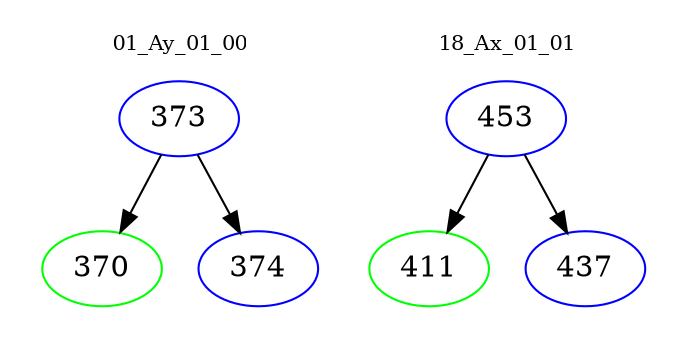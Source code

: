 digraph{
subgraph cluster_0 {
color = white
label = "01_Ay_01_00";
fontsize=10;
T0_373 [label="373", color="blue"]
T0_373 -> T0_370 [color="black"]
T0_370 [label="370", color="green"]
T0_373 -> T0_374 [color="black"]
T0_374 [label="374", color="blue"]
}
subgraph cluster_1 {
color = white
label = "18_Ax_01_01";
fontsize=10;
T1_453 [label="453", color="blue"]
T1_453 -> T1_411 [color="black"]
T1_411 [label="411", color="green"]
T1_453 -> T1_437 [color="black"]
T1_437 [label="437", color="blue"]
}
}
